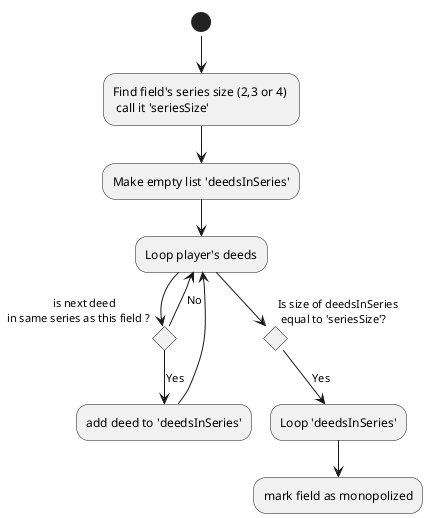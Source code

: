 
@startuml
!pragma layout smetana
(*)  --> "Find field's series size (2,3 or 4) \n call it 'seriesSize'"
     --> Make empty list 'deedsInSeries'
     --> Loop player's deeds

 If "is next deed\nin same series as this field ?    " then

  --> [Yes]  "add deed to 'deedsInSeries'"
  --> "Loop player's deeds"
  else
     --> [No] "Loop player's deeds"


  EndIf

  If "    Is size of deedsInSeries\n equal to 'seriesSize'?" then
  --> [Yes] "Loop 'deedsInSeries'"
  --> mark field as monopolized
  else

  EndIf

@enduml

